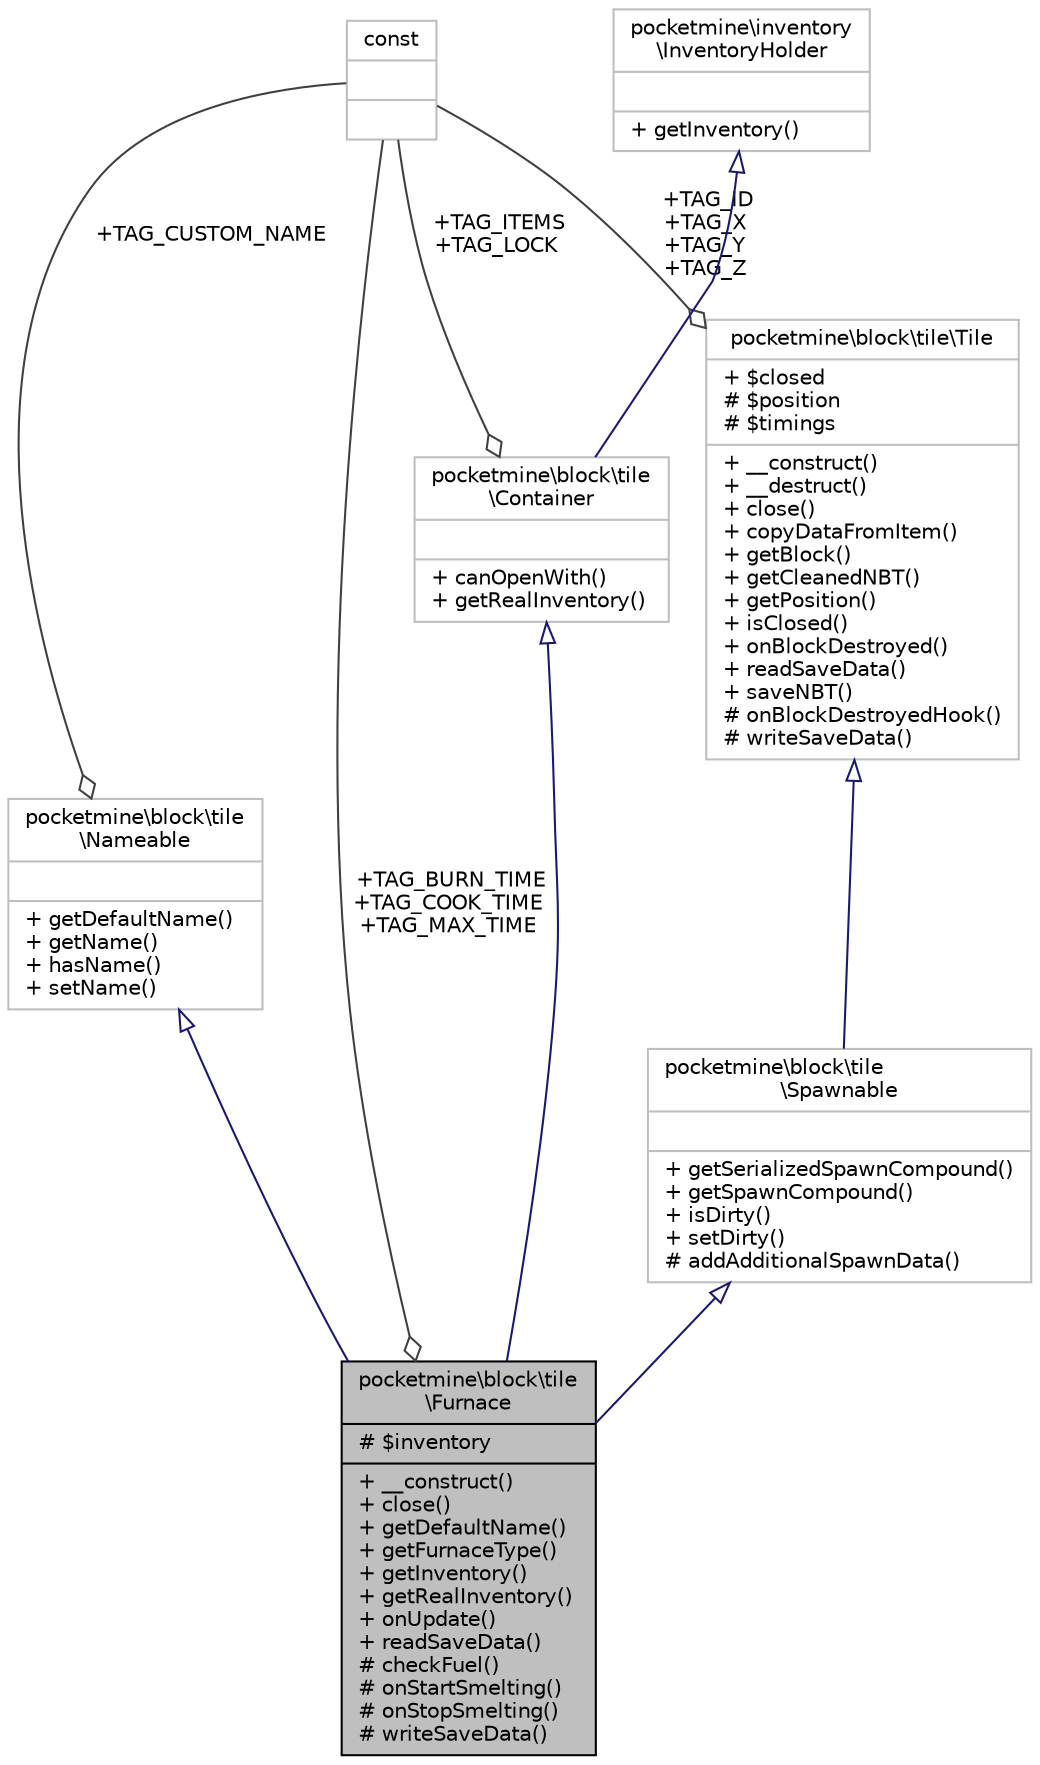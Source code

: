 digraph "pocketmine\block\tile\Furnace"
{
 // INTERACTIVE_SVG=YES
 // LATEX_PDF_SIZE
  edge [fontname="Helvetica",fontsize="10",labelfontname="Helvetica",labelfontsize="10"];
  node [fontname="Helvetica",fontsize="10",shape=record];
  Node1 [label="{pocketmine\\block\\tile\l\\Furnace\n|# $inventory\l|+ __construct()\l+ close()\l+ getDefaultName()\l+ getFurnaceType()\l+ getInventory()\l+ getRealInventory()\l+ onUpdate()\l+ readSaveData()\l# checkFuel()\l# onStartSmelting()\l# onStopSmelting()\l# writeSaveData()\l}",height=0.2,width=0.4,color="black", fillcolor="grey75", style="filled", fontcolor="black",tooltip=" "];
  Node2 -> Node1 [dir="back",color="midnightblue",fontsize="10",style="solid",arrowtail="onormal",fontname="Helvetica"];
  Node2 [label="{pocketmine\\block\\tile\l\\Spawnable\n||+ getSerializedSpawnCompound()\l+ getSpawnCompound()\l+ isDirty()\l+ setDirty()\l# addAdditionalSpawnData()\l}",height=0.2,width=0.4,color="grey75", fillcolor="white", style="filled",URL="$dc/d0b/classpocketmine_1_1block_1_1tile_1_1_spawnable.html",tooltip=" "];
  Node3 -> Node2 [dir="back",color="midnightblue",fontsize="10",style="solid",arrowtail="onormal",fontname="Helvetica"];
  Node3 [label="{pocketmine\\block\\tile\\Tile\n|+ $closed\l# $position\l# $timings\l|+ __construct()\l+ __destruct()\l+ close()\l+ copyDataFromItem()\l+ getBlock()\l+ getCleanedNBT()\l+ getPosition()\l+ isClosed()\l+ onBlockDestroyed()\l+ readSaveData()\l+ saveNBT()\l# onBlockDestroyedHook()\l# writeSaveData()\l}",height=0.2,width=0.4,color="grey75", fillcolor="white", style="filled",URL="$d9/d74/classpocketmine_1_1block_1_1tile_1_1_tile.html",tooltip=" "];
  Node4 -> Node3 [color="grey25",fontsize="10",style="solid",label=" +TAG_ID\n+TAG_X\n+TAG_Y\n+TAG_Z" ,arrowhead="odiamond",fontname="Helvetica"];
  Node4 [label="{const\n||}",height=0.2,width=0.4,color="grey75", fillcolor="white", style="filled",tooltip=" "];
  Node5 -> Node1 [dir="back",color="midnightblue",fontsize="10",style="solid",arrowtail="onormal",fontname="Helvetica"];
  Node5 [label="{pocketmine\\block\\tile\l\\Container\n||+ canOpenWith()\l+ getRealInventory()\l}",height=0.2,width=0.4,color="grey75", fillcolor="white", style="filled",URL="$d9/de1/interfacepocketmine_1_1block_1_1tile_1_1_container.html",tooltip=" "];
  Node6 -> Node5 [dir="back",color="midnightblue",fontsize="10",style="solid",arrowtail="onormal",fontname="Helvetica"];
  Node6 [label="{pocketmine\\inventory\l\\InventoryHolder\n||+ getInventory()\l}",height=0.2,width=0.4,color="grey75", fillcolor="white", style="filled",URL="$d2/d91/interfacepocketmine_1_1inventory_1_1_inventory_holder.html",tooltip=" "];
  Node4 -> Node5 [color="grey25",fontsize="10",style="solid",label=" +TAG_ITEMS\n+TAG_LOCK" ,arrowhead="odiamond",fontname="Helvetica"];
  Node7 -> Node1 [dir="back",color="midnightblue",fontsize="10",style="solid",arrowtail="onormal",fontname="Helvetica"];
  Node7 [label="{pocketmine\\block\\tile\l\\Nameable\n||+ getDefaultName()\l+ getName()\l+ hasName()\l+ setName()\l}",height=0.2,width=0.4,color="grey75", fillcolor="white", style="filled",URL="$d1/d55/interfacepocketmine_1_1block_1_1tile_1_1_nameable.html",tooltip=" "];
  Node4 -> Node7 [color="grey25",fontsize="10",style="solid",label=" +TAG_CUSTOM_NAME" ,arrowhead="odiamond",fontname="Helvetica"];
  Node4 -> Node1 [color="grey25",fontsize="10",style="solid",label=" +TAG_BURN_TIME\n+TAG_COOK_TIME\n+TAG_MAX_TIME" ,arrowhead="odiamond",fontname="Helvetica"];
}
